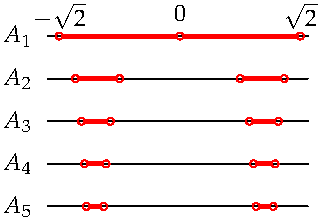 settings.tex="pdflatex";

texpreamble("\usepackage{amsmath}
\usepackage{amsthm,amssymb}
\usepackage{mathpazo}
\usepackage[svgnames]{xcolor}
");
import graph;

size(160,110,IgnoreAspect);

real sh=0.05;
real v=-1.0;

dotfactor=8;

draw((-1.55,0)--(1.5,0));
label("$\sqrt 2$",(sqrt(2),0),N);
label("$-\sqrt 2$",(-sqrt(2),0),N);
label("$0$",(0,0),2N);
label("$A_1$",(-1.65,0),W);
draw((-sqrt(2)+sh,0)--(-sh,0),red+linewidth(2));
draw((sqrt(2)-sh,0)--(sh,0),red+linewidth(2));
dot((0,0),red,NoFill);
dot((sqrt(2),0),red,NoFill);
dot((-sqrt(2),0),red,NoFill);

draw((-1.55,v)--(1.5,v));
//label("$\sqrt{\frac 32}$",(sqrt(3/2),v),S);
//label("$-\sqrt{\frac 32}$",(-sqrt(3/2),v),S);
//label("$\sqrt{\frac 12}$",(sqrt(1/2),v),S);
//label("$-\sqrt{\frac 12}$",(-sqrt(1/2),v),S);
label("$A_2$",(-1.65,v),W);
draw((-sqrt(3/2)+sh,v)--(-sqrt(1/2)-sh,v),red+linewidth(2));
draw((sqrt(3/2)-sh,v)--(sqrt(1/2)+sh,v),red+linewidth(2));
dot((-sqrt(3/2),v),red,NoFill);
dot((-sqrt(1/2),v),red,NoFill);
dot((sqrt(1/2),v),red,NoFill);
dot((sqrt(3/2),v),red,NoFill);

draw((-1.55,2v)--(1.5,2v));
label("$A_3$",(-1.65,2v),W);
draw((-sqrt(4/3)+sh,2v)--(-sqrt(2/3)-sh,2v),red+linewidth(2));
draw((sqrt(4/3)-sh,2v)--(sqrt(2/3)+sh,2v),red+linewidth(2));
dot((-sqrt(4/3),2v),red,NoFill);
dot((-sqrt(2/3),2v),red,NoFill);
dot((sqrt(2/3),2v),red,NoFill);
dot((sqrt(4/3),2v),red,NoFill);


draw((-1.55,3v)--(1.5,3v));
label("$A_4$",(-1.65,3v),W);
draw((-sqrt(5/4)+sh,3v)--(-sqrt(3/4)-sh,3v),red+linewidth(2));
draw((sqrt(5/4)-sh,3v)--(sqrt(3/4)+sh,3v),red+linewidth(2));
dot((-sqrt(5/4),3v),red,NoFill);
dot((-sqrt(3/4),3v),red,NoFill);
dot((sqrt(3/4),3v),red,NoFill);
dot((sqrt(5/4),3v),red,NoFill);

draw((-1.55,4v)--(1.5,4v));
label("$A_5$",(-1.65,4v),W);
draw((-sqrt(6/5)+sh,4v)--(-sqrt(4/5)-sh,4v),red+linewidth(2));
draw((sqrt(6/5)-sh,4v)--(sqrt(4/5)+sh,4v),red+linewidth(2));
dot((-sqrt(6/5),4v),red,NoFill);
dot((-sqrt(4/5),4v),red,NoFill);
dot((sqrt(4/5),4v),red,NoFill);
dot((sqrt(6/5),4v),red,NoFill);

